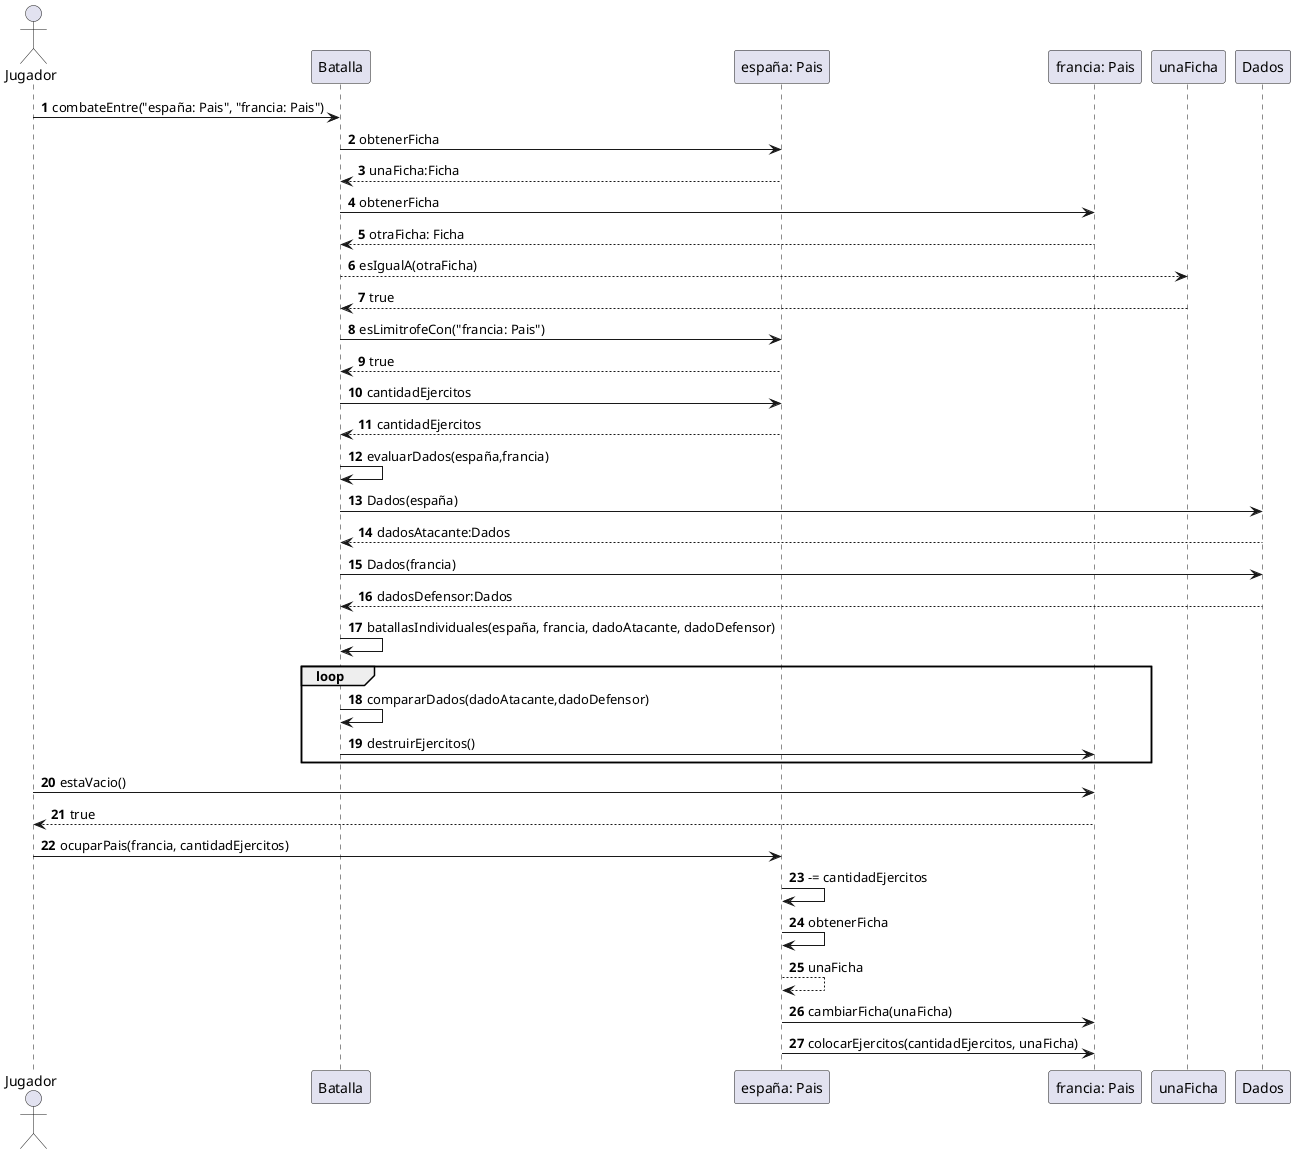 @startuml JugadorAtacaDeEspañaAFranciaYOcupoPais


autonumber

actor Jugador
Jugador -> Batalla: combateEntre("españa: Pais", "francia: Pais")
Batalla -> "españa: Pais" : obtenerFicha
"españa: Pais" --> Batalla :unaFicha:Ficha
Batalla -> "francia: Pais": obtenerFicha
"francia: Pais" --> Batalla: otraFicha: Ficha
Batalla -->unaFicha : esIgualA(otraFicha)
unaFicha --> Batalla: true

Batalla -> "españa: Pais": esLimitrofeCon("francia: Pais")
"españa: Pais" --> Batalla: true
Batalla -> "españa: Pais": cantidadEjercitos
"españa: Pais" --> Batalla: cantidadEjercitos
Batalla -> Batalla :evaluarDados(españa,francia)

Batalla ->Dados: Dados(españa)
Dados --> Batalla: dadosAtacante:Dados
Batalla ->Dados: Dados(francia)
Dados --> Batalla: dadosDefensor:Dados

Batalla -> Batalla :batallasIndividuales(españa, francia, dadoAtacante, dadoDefensor)



loop
Batalla -> Batalla: compararDados(dadoAtacante,dadoDefensor)
Batalla ->"francia: Pais":destruirEjercitos()
end


Jugador->"francia: Pais": estaVacio()
"francia: Pais" --> Jugador: true
Jugador -> "españa: Pais": ocuparPais(francia, cantidadEjercitos)
"españa: Pais" -> "españa: Pais": -= cantidadEjercitos
"españa: Pais" -> "españa: Pais": obtenerFicha
"españa: Pais" --> "españa: Pais": unaFicha
"españa: Pais" -> "francia: Pais" : cambiarFicha(unaFicha)
"españa: Pais" -> "francia: Pais": colocarEjercitos(cantidadEjercitos, unaFicha)


@enduml